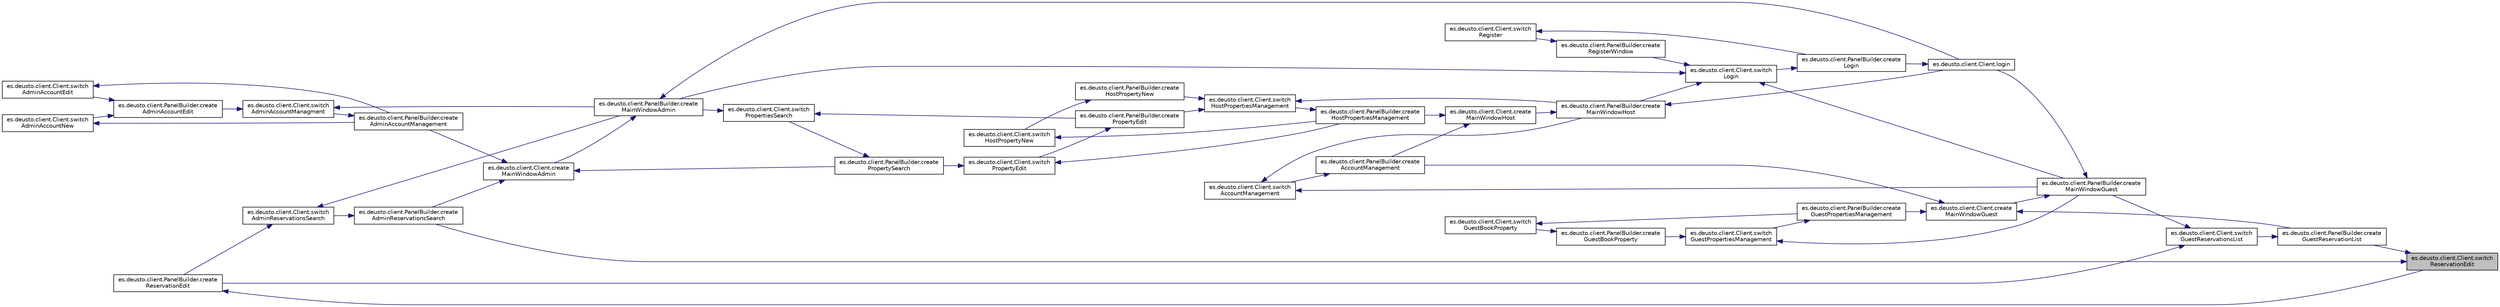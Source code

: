 digraph "es.deusto.client.Client.switchReservationEdit"
{
 // LATEX_PDF_SIZE
  edge [fontname="Helvetica",fontsize="10",labelfontname="Helvetica",labelfontsize="10"];
  node [fontname="Helvetica",fontsize="10",shape=record];
  rankdir="RL";
  Node2921 [label="es.deusto.client.Client.switch\lReservationEdit",height=0.2,width=0.4,color="black", fillcolor="grey75", style="filled", fontcolor="black",tooltip=" "];
  Node2921 -> Node2922 [dir="back",color="midnightblue",fontsize="10",style="solid",fontname="Helvetica"];
  Node2922 [label="es.deusto.client.PanelBuilder.create\lGuestReservationList",height=0.2,width=0.4,color="black", fillcolor="white", style="filled",URL="$classes_1_1deusto_1_1client_1_1_panel_builder.html#a49dcd798d35c7b9b9c05e1353133afe1",tooltip=" "];
  Node2922 -> Node2923 [dir="back",color="midnightblue",fontsize="10",style="solid",fontname="Helvetica"];
  Node2923 [label="es.deusto.client.Client.switch\lGuestReservationsList",height=0.2,width=0.4,color="black", fillcolor="white", style="filled",URL="$classes_1_1deusto_1_1client_1_1_client.html#abe4b00051f82e6fcf26c236b711cdf15",tooltip=" "];
  Node2923 -> Node2924 [dir="back",color="midnightblue",fontsize="10",style="solid",fontname="Helvetica"];
  Node2924 [label="es.deusto.client.PanelBuilder.create\lReservationEdit",height=0.2,width=0.4,color="black", fillcolor="white", style="filled",URL="$classes_1_1deusto_1_1client_1_1_panel_builder.html#a7c3b05bd40288bf45dc318f9f26a0377",tooltip=" "];
  Node2924 -> Node2921 [dir="back",color="midnightblue",fontsize="10",style="solid",fontname="Helvetica"];
  Node2923 -> Node2925 [dir="back",color="midnightblue",fontsize="10",style="solid",fontname="Helvetica"];
  Node2925 [label="es.deusto.client.PanelBuilder.create\lMainWindowGuest",height=0.2,width=0.4,color="black", fillcolor="white", style="filled",URL="$classes_1_1deusto_1_1client_1_1_panel_builder.html#a8969744356db218b0c7ec2131856433d",tooltip=" "];
  Node2925 -> Node2926 [dir="back",color="midnightblue",fontsize="10",style="solid",fontname="Helvetica"];
  Node2926 [label="es.deusto.client.Client.login",height=0.2,width=0.4,color="black", fillcolor="white", style="filled",URL="$classes_1_1deusto_1_1client_1_1_client.html#a5c063d0b51ad320c92aa4d2525d67249",tooltip=" "];
  Node2926 -> Node2927 [dir="back",color="midnightblue",fontsize="10",style="solid",fontname="Helvetica"];
  Node2927 [label="es.deusto.client.PanelBuilder.create\lLogin",height=0.2,width=0.4,color="black", fillcolor="white", style="filled",URL="$classes_1_1deusto_1_1client_1_1_panel_builder.html#a1922794e0ef78f689031499da33f495b",tooltip=" "];
  Node2927 -> Node2928 [dir="back",color="midnightblue",fontsize="10",style="solid",fontname="Helvetica"];
  Node2928 [label="es.deusto.client.Client.switch\lLogin",height=0.2,width=0.4,color="black", fillcolor="white", style="filled",URL="$classes_1_1deusto_1_1client_1_1_client.html#a3649bfd0f4c5465aa12412473082b4a7",tooltip=" "];
  Node2928 -> Node2929 [dir="back",color="midnightblue",fontsize="10",style="solid",fontname="Helvetica"];
  Node2929 [label="es.deusto.client.PanelBuilder.create\lRegisterWindow",height=0.2,width=0.4,color="black", fillcolor="white", style="filled",URL="$classes_1_1deusto_1_1client_1_1_panel_builder.html#abb0748521d51c1dcdcdd548f487ef72b",tooltip=" "];
  Node2929 -> Node2930 [dir="back",color="midnightblue",fontsize="10",style="solid",fontname="Helvetica"];
  Node2930 [label="es.deusto.client.Client.switch\lRegister",height=0.2,width=0.4,color="black", fillcolor="white", style="filled",URL="$classes_1_1deusto_1_1client_1_1_client.html#a4d905b598ea8ff38f06e9a12b81dcab2",tooltip=" "];
  Node2930 -> Node2927 [dir="back",color="midnightblue",fontsize="10",style="solid",fontname="Helvetica"];
  Node2928 -> Node2931 [dir="back",color="midnightblue",fontsize="10",style="solid",fontname="Helvetica"];
  Node2931 [label="es.deusto.client.PanelBuilder.create\lMainWindowAdmin",height=0.2,width=0.4,color="black", fillcolor="white", style="filled",URL="$classes_1_1deusto_1_1client_1_1_panel_builder.html#a32b7942177958f07263535d6d255556b",tooltip=" "];
  Node2931 -> Node2926 [dir="back",color="midnightblue",fontsize="10",style="solid",fontname="Helvetica"];
  Node2931 -> Node2932 [dir="back",color="midnightblue",fontsize="10",style="solid",fontname="Helvetica"];
  Node2932 [label="es.deusto.client.Client.create\lMainWindowAdmin",height=0.2,width=0.4,color="black", fillcolor="white", style="filled",URL="$classes_1_1deusto_1_1client_1_1_client.html#a1628f28a7a5758510ccb6a4d1fa697a9",tooltip=" "];
  Node2932 -> Node2933 [dir="back",color="midnightblue",fontsize="10",style="solid",fontname="Helvetica"];
  Node2933 [label="es.deusto.client.PanelBuilder.create\lPropertySearch",height=0.2,width=0.4,color="black", fillcolor="white", style="filled",URL="$classes_1_1deusto_1_1client_1_1_panel_builder.html#a96fdce41db963997c711d646563c69e0",tooltip=" "];
  Node2933 -> Node2934 [dir="back",color="midnightblue",fontsize="10",style="solid",fontname="Helvetica"];
  Node2934 [label="es.deusto.client.Client.switch\lPropertiesSearch",height=0.2,width=0.4,color="black", fillcolor="white", style="filled",URL="$classes_1_1deusto_1_1client_1_1_client.html#af87b7fcbe691ef0a31dbc6849a037415",tooltip=" "];
  Node2934 -> Node2935 [dir="back",color="midnightblue",fontsize="10",style="solid",fontname="Helvetica"];
  Node2935 [label="es.deusto.client.PanelBuilder.create\lPropertyEdit",height=0.2,width=0.4,color="black", fillcolor="white", style="filled",URL="$classes_1_1deusto_1_1client_1_1_panel_builder.html#aeaa0ead483ff83c6a51a96eddaa8795a",tooltip=" "];
  Node2935 -> Node2936 [dir="back",color="midnightblue",fontsize="10",style="solid",fontname="Helvetica"];
  Node2936 [label="es.deusto.client.Client.switch\lPropertyEdit",height=0.2,width=0.4,color="black", fillcolor="white", style="filled",URL="$classes_1_1deusto_1_1client_1_1_client.html#a5dd6469d4428fe705fce4087aa386602",tooltip=" "];
  Node2936 -> Node2933 [dir="back",color="midnightblue",fontsize="10",style="solid",fontname="Helvetica"];
  Node2936 -> Node2937 [dir="back",color="midnightblue",fontsize="10",style="solid",fontname="Helvetica"];
  Node2937 [label="es.deusto.client.PanelBuilder.create\lHostPropertiesManagement",height=0.2,width=0.4,color="black", fillcolor="white", style="filled",URL="$classes_1_1deusto_1_1client_1_1_panel_builder.html#a163a405546ee36aa7ce547c754b17844",tooltip=" "];
  Node2937 -> Node2938 [dir="back",color="midnightblue",fontsize="10",style="solid",fontname="Helvetica"];
  Node2938 [label="es.deusto.client.Client.switch\lHostPropertiesManagement",height=0.2,width=0.4,color="black", fillcolor="white", style="filled",URL="$classes_1_1deusto_1_1client_1_1_client.html#a19e2021b8e93a30af971bfd07c2a8507",tooltip=" "];
  Node2938 -> Node2935 [dir="back",color="midnightblue",fontsize="10",style="solid",fontname="Helvetica"];
  Node2938 -> Node2939 [dir="back",color="midnightblue",fontsize="10",style="solid",fontname="Helvetica"];
  Node2939 [label="es.deusto.client.PanelBuilder.create\lHostPropertyNew",height=0.2,width=0.4,color="black", fillcolor="white", style="filled",URL="$classes_1_1deusto_1_1client_1_1_panel_builder.html#a5211ab6dedb849c374d7816f5071109c",tooltip=" "];
  Node2939 -> Node2940 [dir="back",color="midnightblue",fontsize="10",style="solid",fontname="Helvetica"];
  Node2940 [label="es.deusto.client.Client.switch\lHostPropertyNew",height=0.2,width=0.4,color="black", fillcolor="white", style="filled",URL="$classes_1_1deusto_1_1client_1_1_client.html#a0796863f65c9c5e8857b3b129802358e",tooltip=" "];
  Node2940 -> Node2937 [dir="back",color="midnightblue",fontsize="10",style="solid",fontname="Helvetica"];
  Node2938 -> Node2941 [dir="back",color="midnightblue",fontsize="10",style="solid",fontname="Helvetica"];
  Node2941 [label="es.deusto.client.PanelBuilder.create\lMainWindowHost",height=0.2,width=0.4,color="black", fillcolor="white", style="filled",URL="$classes_1_1deusto_1_1client_1_1_panel_builder.html#a0d8f1d6c73010786f5b1765fdc490e4b",tooltip=" "];
  Node2941 -> Node2926 [dir="back",color="midnightblue",fontsize="10",style="solid",fontname="Helvetica"];
  Node2941 -> Node2942 [dir="back",color="midnightblue",fontsize="10",style="solid",fontname="Helvetica"];
  Node2942 [label="es.deusto.client.Client.create\lMainWindowHost",height=0.2,width=0.4,color="black", fillcolor="white", style="filled",URL="$classes_1_1deusto_1_1client_1_1_client.html#afd0e78bff5570acbd1f8b06893d3a078",tooltip=" "];
  Node2942 -> Node2937 [dir="back",color="midnightblue",fontsize="10",style="solid",fontname="Helvetica"];
  Node2942 -> Node2943 [dir="back",color="midnightblue",fontsize="10",style="solid",fontname="Helvetica"];
  Node2943 [label="es.deusto.client.PanelBuilder.create\lAccountManagement",height=0.2,width=0.4,color="black", fillcolor="white", style="filled",URL="$classes_1_1deusto_1_1client_1_1_panel_builder.html#aa51d5dd53cd9147ffc99d4b9c5c3026d",tooltip=" "];
  Node2943 -> Node2944 [dir="back",color="midnightblue",fontsize="10",style="solid",fontname="Helvetica"];
  Node2944 [label="es.deusto.client.Client.switch\lAccountManagement",height=0.2,width=0.4,color="black", fillcolor="white", style="filled",URL="$classes_1_1deusto_1_1client_1_1_client.html#af82d1b484aaaa288d5e6efc2723fa9bd",tooltip=" "];
  Node2944 -> Node2941 [dir="back",color="midnightblue",fontsize="10",style="solid",fontname="Helvetica"];
  Node2944 -> Node2925 [dir="back",color="midnightblue",fontsize="10",style="solid",fontname="Helvetica"];
  Node2934 -> Node2931 [dir="back",color="midnightblue",fontsize="10",style="solid",fontname="Helvetica"];
  Node2932 -> Node2945 [dir="back",color="midnightblue",fontsize="10",style="solid",fontname="Helvetica"];
  Node2945 [label="es.deusto.client.PanelBuilder.create\lAdminAccountManagement",height=0.2,width=0.4,color="black", fillcolor="white", style="filled",URL="$classes_1_1deusto_1_1client_1_1_panel_builder.html#a76906aa362d3a389bda577a79b413374",tooltip=" "];
  Node2945 -> Node2946 [dir="back",color="midnightblue",fontsize="10",style="solid",fontname="Helvetica"];
  Node2946 [label="es.deusto.client.Client.switch\lAdminAccountManagment",height=0.2,width=0.4,color="black", fillcolor="white", style="filled",URL="$classes_1_1deusto_1_1client_1_1_client.html#a2f806363c591a46a42ca419df7ce4ef0",tooltip=" "];
  Node2946 -> Node2947 [dir="back",color="midnightblue",fontsize="10",style="solid",fontname="Helvetica"];
  Node2947 [label="es.deusto.client.PanelBuilder.create\lAdminAccountEdit",height=0.2,width=0.4,color="black", fillcolor="white", style="filled",URL="$classes_1_1deusto_1_1client_1_1_panel_builder.html#ab47c3bca19d01967d895e0dd7d3ad2f4",tooltip=" "];
  Node2947 -> Node2948 [dir="back",color="midnightblue",fontsize="10",style="solid",fontname="Helvetica"];
  Node2948 [label="es.deusto.client.Client.switch\lAdminAccountEdit",height=0.2,width=0.4,color="black", fillcolor="white", style="filled",URL="$classes_1_1deusto_1_1client_1_1_client.html#a60c21761b82af9149afcf18fdebbc417",tooltip=" "];
  Node2948 -> Node2945 [dir="back",color="midnightblue",fontsize="10",style="solid",fontname="Helvetica"];
  Node2947 -> Node2949 [dir="back",color="midnightblue",fontsize="10",style="solid",fontname="Helvetica"];
  Node2949 [label="es.deusto.client.Client.switch\lAdminAccountNew",height=0.2,width=0.4,color="black", fillcolor="white", style="filled",URL="$classes_1_1deusto_1_1client_1_1_client.html#a7b9ebc242c5d265ebeacb379034c9b7b",tooltip=" "];
  Node2949 -> Node2945 [dir="back",color="midnightblue",fontsize="10",style="solid",fontname="Helvetica"];
  Node2946 -> Node2931 [dir="back",color="midnightblue",fontsize="10",style="solid",fontname="Helvetica"];
  Node2932 -> Node2950 [dir="back",color="midnightblue",fontsize="10",style="solid",fontname="Helvetica"];
  Node2950 [label="es.deusto.client.PanelBuilder.create\lAdminReservationsSearch",height=0.2,width=0.4,color="black", fillcolor="white", style="filled",URL="$classes_1_1deusto_1_1client_1_1_panel_builder.html#adc074dabcf7a18b43dc6d71df8f58963",tooltip=" "];
  Node2950 -> Node2951 [dir="back",color="midnightblue",fontsize="10",style="solid",fontname="Helvetica"];
  Node2951 [label="es.deusto.client.Client.switch\lAdminReservationsSearch",height=0.2,width=0.4,color="black", fillcolor="white", style="filled",URL="$classes_1_1deusto_1_1client_1_1_client.html#a64110a92c5026cc2c23c1989d86164fd",tooltip=" "];
  Node2951 -> Node2924 [dir="back",color="midnightblue",fontsize="10",style="solid",fontname="Helvetica"];
  Node2951 -> Node2931 [dir="back",color="midnightblue",fontsize="10",style="solid",fontname="Helvetica"];
  Node2928 -> Node2941 [dir="back",color="midnightblue",fontsize="10",style="solid",fontname="Helvetica"];
  Node2928 -> Node2925 [dir="back",color="midnightblue",fontsize="10",style="solid",fontname="Helvetica"];
  Node2925 -> Node2952 [dir="back",color="midnightblue",fontsize="10",style="solid",fontname="Helvetica"];
  Node2952 [label="es.deusto.client.Client.create\lMainWindowGuest",height=0.2,width=0.4,color="black", fillcolor="white", style="filled",URL="$classes_1_1deusto_1_1client_1_1_client.html#ade35c639554c770d3c2494e98c8ecb5c",tooltip=" "];
  Node2952 -> Node2922 [dir="back",color="midnightblue",fontsize="10",style="solid",fontname="Helvetica"];
  Node2952 -> Node2953 [dir="back",color="midnightblue",fontsize="10",style="solid",fontname="Helvetica"];
  Node2953 [label="es.deusto.client.PanelBuilder.create\lGuestPropertiesManagement",height=0.2,width=0.4,color="black", fillcolor="white", style="filled",URL="$classes_1_1deusto_1_1client_1_1_panel_builder.html#a25c2bcc9184c1c014c9daf5d81b89728",tooltip=" "];
  Node2953 -> Node2954 [dir="back",color="midnightblue",fontsize="10",style="solid",fontname="Helvetica"];
  Node2954 [label="es.deusto.client.Client.switch\lGuestPropertiesManagement",height=0.2,width=0.4,color="black", fillcolor="white", style="filled",URL="$classes_1_1deusto_1_1client_1_1_client.html#afd4978131a2d9f94f8a65f4fc2641235",tooltip=" "];
  Node2954 -> Node2955 [dir="back",color="midnightblue",fontsize="10",style="solid",fontname="Helvetica"];
  Node2955 [label="es.deusto.client.PanelBuilder.create\lGuestBookProperty",height=0.2,width=0.4,color="black", fillcolor="white", style="filled",URL="$classes_1_1deusto_1_1client_1_1_panel_builder.html#a0d6ae6821b7f28f9fffb0d570d6524af",tooltip=" "];
  Node2955 -> Node2956 [dir="back",color="midnightblue",fontsize="10",style="solid",fontname="Helvetica"];
  Node2956 [label="es.deusto.client.Client.switch\lGuestBookProperty",height=0.2,width=0.4,color="black", fillcolor="white", style="filled",URL="$classes_1_1deusto_1_1client_1_1_client.html#a9f7d7f1006b6b5da7c8fab120b127521",tooltip=" "];
  Node2956 -> Node2953 [dir="back",color="midnightblue",fontsize="10",style="solid",fontname="Helvetica"];
  Node2954 -> Node2925 [dir="back",color="midnightblue",fontsize="10",style="solid",fontname="Helvetica"];
  Node2952 -> Node2943 [dir="back",color="midnightblue",fontsize="10",style="solid",fontname="Helvetica"];
  Node2921 -> Node2950 [dir="back",color="midnightblue",fontsize="10",style="solid",fontname="Helvetica"];
}

